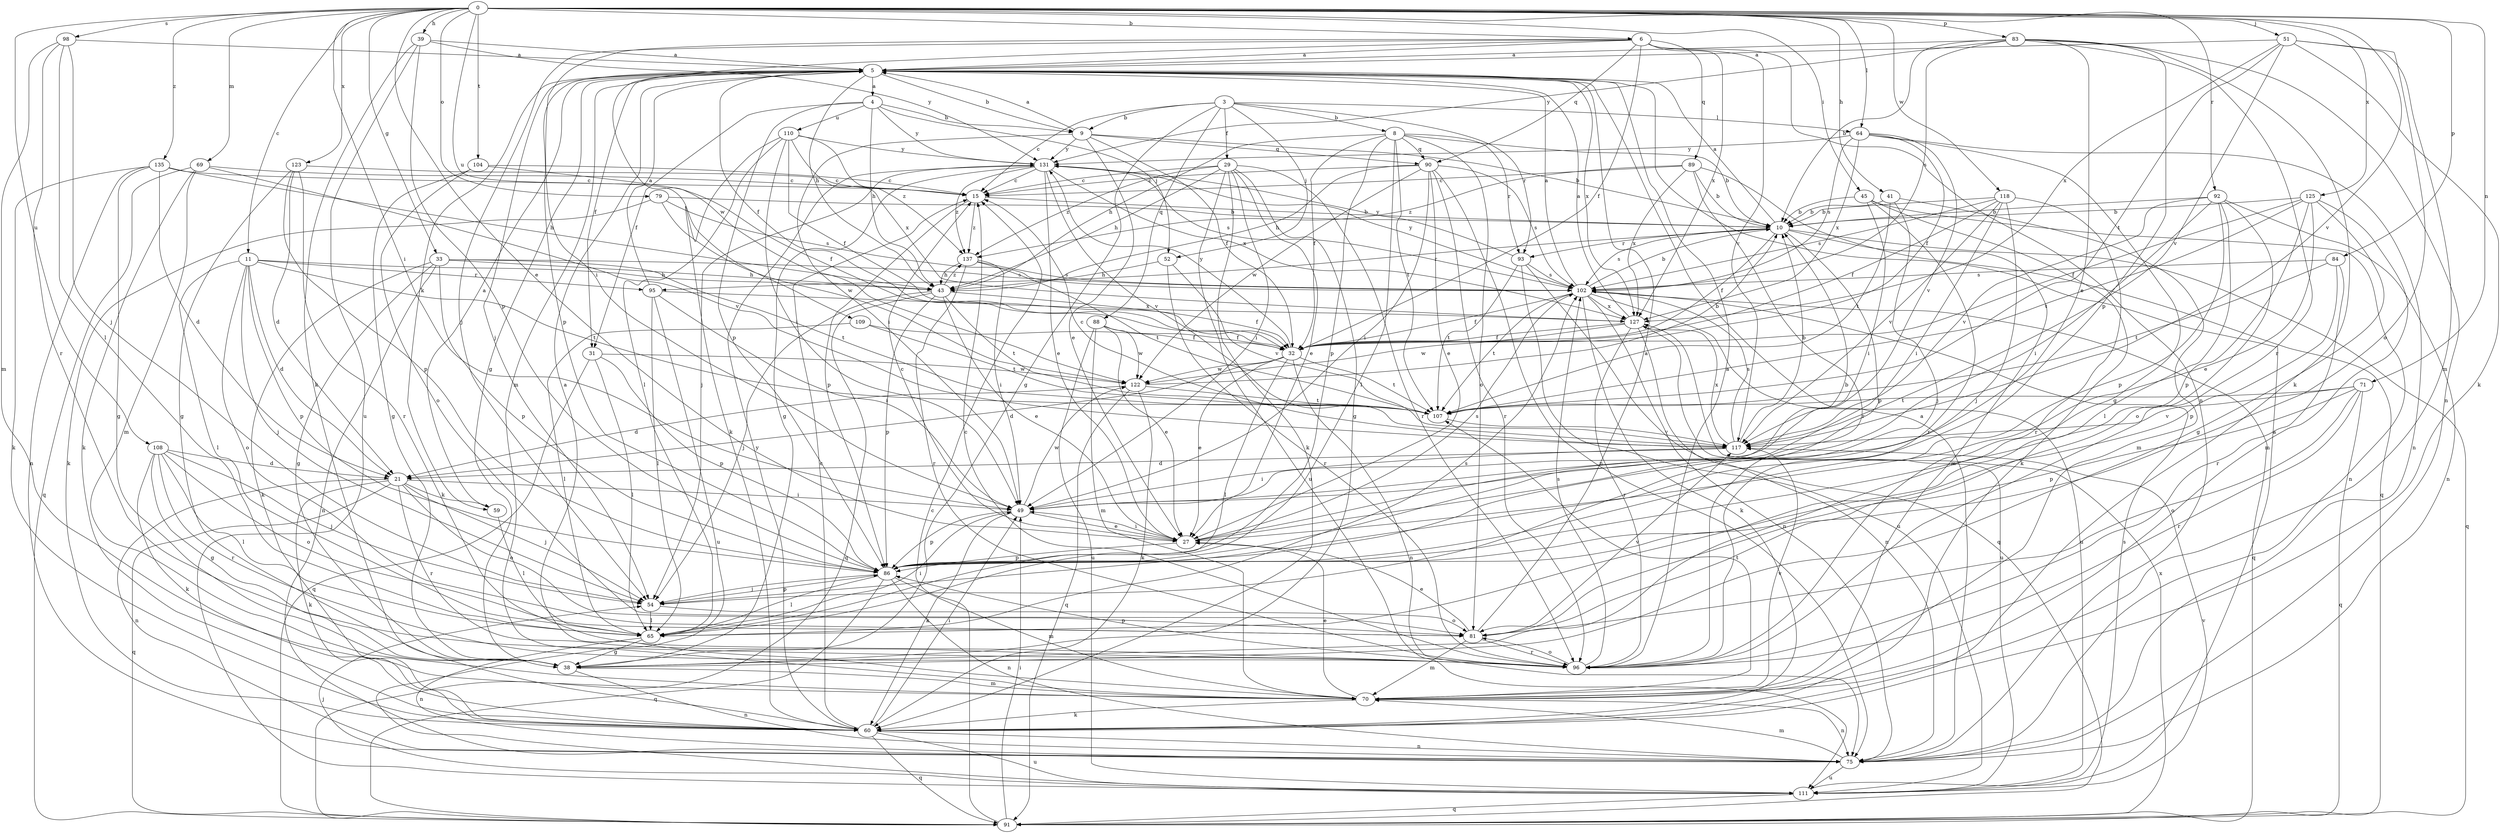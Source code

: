 strict digraph  {
0;
3;
4;
5;
6;
8;
9;
10;
11;
15;
21;
27;
29;
31;
32;
33;
38;
39;
41;
43;
45;
49;
51;
52;
54;
59;
60;
64;
65;
69;
70;
71;
75;
79;
81;
83;
84;
86;
88;
89;
90;
91;
92;
93;
95;
96;
98;
102;
104;
107;
108;
109;
110;
111;
117;
118;
122;
123;
125;
127;
131;
135;
137;
0 -> 6  [label=b];
0 -> 11  [label=c];
0 -> 27  [label=e];
0 -> 33  [label=g];
0 -> 39  [label=h];
0 -> 41  [label=h];
0 -> 45  [label=i];
0 -> 49  [label=i];
0 -> 51  [label=j];
0 -> 64  [label=l];
0 -> 69  [label=m];
0 -> 71  [label=n];
0 -> 79  [label=o];
0 -> 83  [label=p];
0 -> 84  [label=p];
0 -> 92  [label=r];
0 -> 98  [label=s];
0 -> 104  [label=t];
0 -> 108  [label=u];
0 -> 109  [label=u];
0 -> 117  [label=v];
0 -> 118  [label=w];
0 -> 123  [label=x];
0 -> 125  [label=x];
0 -> 135  [label=z];
3 -> 8  [label=b];
3 -> 9  [label=b];
3 -> 15  [label=c];
3 -> 29  [label=f];
3 -> 38  [label=g];
3 -> 52  [label=j];
3 -> 64  [label=l];
3 -> 88  [label=q];
3 -> 93  [label=r];
4 -> 9  [label=b];
4 -> 31  [label=f];
4 -> 43  [label=h];
4 -> 52  [label=j];
4 -> 86  [label=p];
4 -> 110  [label=u];
4 -> 131  [label=y];
5 -> 4  [label=a];
5 -> 9  [label=b];
5 -> 31  [label=f];
5 -> 32  [label=f];
5 -> 38  [label=g];
5 -> 43  [label=h];
5 -> 54  [label=j];
5 -> 59  [label=k];
5 -> 70  [label=m];
5 -> 86  [label=p];
5 -> 127  [label=x];
6 -> 5  [label=a];
6 -> 32  [label=f];
6 -> 49  [label=i];
6 -> 54  [label=j];
6 -> 75  [label=n];
6 -> 89  [label=q];
6 -> 90  [label=q];
6 -> 117  [label=v];
6 -> 122  [label=w];
6 -> 127  [label=x];
8 -> 10  [label=b];
8 -> 32  [label=f];
8 -> 43  [label=h];
8 -> 65  [label=l];
8 -> 81  [label=o];
8 -> 86  [label=p];
8 -> 90  [label=q];
8 -> 93  [label=r];
8 -> 107  [label=t];
9 -> 5  [label=a];
9 -> 10  [label=b];
9 -> 27  [label=e];
9 -> 32  [label=f];
9 -> 49  [label=i];
9 -> 90  [label=q];
9 -> 131  [label=y];
10 -> 5  [label=a];
10 -> 32  [label=f];
10 -> 70  [label=m];
10 -> 86  [label=p];
10 -> 91  [label=q];
10 -> 93  [label=r];
10 -> 95  [label=r];
10 -> 102  [label=s];
11 -> 21  [label=d];
11 -> 43  [label=h];
11 -> 54  [label=j];
11 -> 65  [label=l];
11 -> 81  [label=o];
11 -> 86  [label=p];
11 -> 95  [label=r];
11 -> 107  [label=t];
15 -> 10  [label=b];
15 -> 86  [label=p];
15 -> 137  [label=z];
21 -> 49  [label=i];
21 -> 54  [label=j];
21 -> 59  [label=k];
21 -> 60  [label=k];
21 -> 75  [label=n];
21 -> 81  [label=o];
21 -> 91  [label=q];
21 -> 96  [label=r];
27 -> 10  [label=b];
27 -> 15  [label=c];
27 -> 49  [label=i];
27 -> 86  [label=p];
27 -> 102  [label=s];
29 -> 15  [label=c];
29 -> 27  [label=e];
29 -> 38  [label=g];
29 -> 43  [label=h];
29 -> 49  [label=i];
29 -> 60  [label=k];
29 -> 96  [label=r];
29 -> 111  [label=u];
29 -> 137  [label=z];
31 -> 65  [label=l];
31 -> 86  [label=p];
31 -> 91  [label=q];
31 -> 122  [label=w];
32 -> 21  [label=d];
32 -> 27  [label=e];
32 -> 65  [label=l];
32 -> 75  [label=n];
32 -> 107  [label=t];
32 -> 122  [label=w];
32 -> 131  [label=y];
33 -> 38  [label=g];
33 -> 43  [label=h];
33 -> 60  [label=k];
33 -> 75  [label=n];
33 -> 86  [label=p];
33 -> 102  [label=s];
33 -> 107  [label=t];
38 -> 70  [label=m];
38 -> 75  [label=n];
39 -> 5  [label=a];
39 -> 60  [label=k];
39 -> 86  [label=p];
39 -> 111  [label=u];
39 -> 131  [label=y];
41 -> 10  [label=b];
41 -> 54  [label=j];
41 -> 70  [label=m];
41 -> 107  [label=t];
43 -> 27  [label=e];
43 -> 32  [label=f];
43 -> 54  [label=j];
43 -> 86  [label=p];
43 -> 91  [label=q];
43 -> 107  [label=t];
43 -> 137  [label=z];
45 -> 10  [label=b];
45 -> 49  [label=i];
45 -> 60  [label=k];
45 -> 75  [label=n];
45 -> 96  [label=r];
49 -> 27  [label=e];
49 -> 60  [label=k];
49 -> 86  [label=p];
49 -> 122  [label=w];
51 -> 5  [label=a];
51 -> 60  [label=k];
51 -> 70  [label=m];
51 -> 81  [label=o];
51 -> 107  [label=t];
51 -> 117  [label=v];
51 -> 127  [label=x];
52 -> 43  [label=h];
52 -> 96  [label=r];
52 -> 117  [label=v];
54 -> 65  [label=l];
54 -> 81  [label=o];
54 -> 86  [label=p];
59 -> 5  [label=a];
59 -> 65  [label=l];
60 -> 15  [label=c];
60 -> 49  [label=i];
60 -> 75  [label=n];
60 -> 91  [label=q];
60 -> 111  [label=u];
60 -> 131  [label=y];
64 -> 32  [label=f];
64 -> 38  [label=g];
64 -> 75  [label=n];
64 -> 102  [label=s];
64 -> 117  [label=v];
64 -> 127  [label=x];
64 -> 131  [label=y];
65 -> 38  [label=g];
65 -> 49  [label=i];
65 -> 75  [label=n];
65 -> 102  [label=s];
69 -> 15  [label=c];
69 -> 60  [label=k];
69 -> 70  [label=m];
69 -> 91  [label=q];
69 -> 117  [label=v];
70 -> 5  [label=a];
70 -> 27  [label=e];
70 -> 60  [label=k];
70 -> 75  [label=n];
70 -> 107  [label=t];
70 -> 117  [label=v];
71 -> 81  [label=o];
71 -> 86  [label=p];
71 -> 91  [label=q];
71 -> 96  [label=r];
71 -> 107  [label=t];
71 -> 117  [label=v];
75 -> 5  [label=a];
75 -> 70  [label=m];
75 -> 111  [label=u];
79 -> 10  [label=b];
79 -> 60  [label=k];
79 -> 102  [label=s];
79 -> 122  [label=w];
81 -> 5  [label=a];
81 -> 27  [label=e];
81 -> 70  [label=m];
81 -> 96  [label=r];
81 -> 117  [label=v];
83 -> 5  [label=a];
83 -> 10  [label=b];
83 -> 27  [label=e];
83 -> 60  [label=k];
83 -> 75  [label=n];
83 -> 86  [label=p];
83 -> 96  [label=r];
83 -> 102  [label=s];
83 -> 131  [label=y];
84 -> 86  [label=p];
84 -> 96  [label=r];
84 -> 102  [label=s];
84 -> 107  [label=t];
86 -> 54  [label=j];
86 -> 65  [label=l];
86 -> 70  [label=m];
86 -> 75  [label=n];
86 -> 91  [label=q];
88 -> 27  [label=e];
88 -> 32  [label=f];
88 -> 70  [label=m];
88 -> 111  [label=u];
88 -> 122  [label=w];
89 -> 10  [label=b];
89 -> 15  [label=c];
89 -> 91  [label=q];
89 -> 96  [label=r];
89 -> 127  [label=x];
89 -> 137  [label=z];
90 -> 15  [label=c];
90 -> 27  [label=e];
90 -> 43  [label=h];
90 -> 49  [label=i];
90 -> 75  [label=n];
90 -> 96  [label=r];
90 -> 102  [label=s];
90 -> 122  [label=w];
91 -> 15  [label=c];
91 -> 49  [label=i];
91 -> 127  [label=x];
92 -> 10  [label=b];
92 -> 49  [label=i];
92 -> 65  [label=l];
92 -> 75  [label=n];
92 -> 81  [label=o];
92 -> 86  [label=p];
92 -> 117  [label=v];
93 -> 91  [label=q];
93 -> 102  [label=s];
93 -> 107  [label=t];
93 -> 111  [label=u];
93 -> 131  [label=y];
95 -> 5  [label=a];
95 -> 49  [label=i];
95 -> 65  [label=l];
95 -> 111  [label=u];
95 -> 127  [label=x];
96 -> 5  [label=a];
96 -> 15  [label=c];
96 -> 81  [label=o];
96 -> 86  [label=p];
96 -> 102  [label=s];
98 -> 5  [label=a];
98 -> 54  [label=j];
98 -> 65  [label=l];
98 -> 70  [label=m];
98 -> 96  [label=r];
102 -> 5  [label=a];
102 -> 10  [label=b];
102 -> 32  [label=f];
102 -> 60  [label=k];
102 -> 75  [label=n];
102 -> 91  [label=q];
102 -> 107  [label=t];
102 -> 111  [label=u];
102 -> 127  [label=x];
102 -> 131  [label=y];
104 -> 15  [label=c];
104 -> 32  [label=f];
104 -> 38  [label=g];
104 -> 81  [label=o];
107 -> 117  [label=v];
108 -> 21  [label=d];
108 -> 38  [label=g];
108 -> 54  [label=j];
108 -> 60  [label=k];
108 -> 65  [label=l];
108 -> 81  [label=o];
108 -> 96  [label=r];
109 -> 32  [label=f];
109 -> 65  [label=l];
109 -> 107  [label=t];
110 -> 32  [label=f];
110 -> 49  [label=i];
110 -> 60  [label=k];
110 -> 65  [label=l];
110 -> 127  [label=x];
110 -> 131  [label=y];
110 -> 137  [label=z];
111 -> 5  [label=a];
111 -> 54  [label=j];
111 -> 91  [label=q];
111 -> 102  [label=s];
111 -> 117  [label=v];
117 -> 10  [label=b];
117 -> 15  [label=c];
117 -> 21  [label=d];
117 -> 49  [label=i];
117 -> 102  [label=s];
117 -> 127  [label=x];
118 -> 10  [label=b];
118 -> 32  [label=f];
118 -> 49  [label=i];
118 -> 54  [label=j];
118 -> 96  [label=r];
118 -> 102  [label=s];
118 -> 117  [label=v];
122 -> 10  [label=b];
122 -> 21  [label=d];
122 -> 60  [label=k];
122 -> 91  [label=q];
122 -> 107  [label=t];
123 -> 15  [label=c];
123 -> 21  [label=d];
123 -> 38  [label=g];
123 -> 86  [label=p];
123 -> 96  [label=r];
125 -> 10  [label=b];
125 -> 27  [label=e];
125 -> 32  [label=f];
125 -> 38  [label=g];
125 -> 70  [label=m];
125 -> 86  [label=p];
125 -> 107  [label=t];
127 -> 5  [label=a];
127 -> 32  [label=f];
127 -> 75  [label=n];
127 -> 96  [label=r];
127 -> 111  [label=u];
127 -> 122  [label=w];
131 -> 15  [label=c];
131 -> 27  [label=e];
131 -> 38  [label=g];
131 -> 54  [label=j];
131 -> 102  [label=s];
131 -> 117  [label=v];
131 -> 127  [label=x];
131 -> 137  [label=z];
135 -> 15  [label=c];
135 -> 21  [label=d];
135 -> 38  [label=g];
135 -> 43  [label=h];
135 -> 60  [label=k];
135 -> 75  [label=n];
137 -> 43  [label=h];
137 -> 49  [label=i];
137 -> 96  [label=r];
137 -> 102  [label=s];
137 -> 107  [label=t];
}
